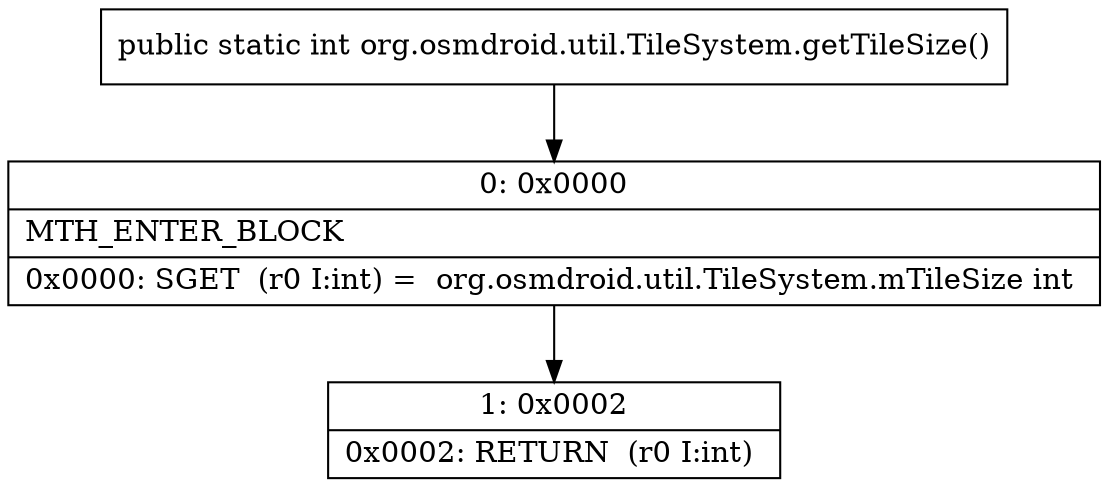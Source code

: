 digraph "CFG fororg.osmdroid.util.TileSystem.getTileSize()I" {
Node_0 [shape=record,label="{0\:\ 0x0000|MTH_ENTER_BLOCK\l|0x0000: SGET  (r0 I:int) =  org.osmdroid.util.TileSystem.mTileSize int \l}"];
Node_1 [shape=record,label="{1\:\ 0x0002|0x0002: RETURN  (r0 I:int) \l}"];
MethodNode[shape=record,label="{public static int org.osmdroid.util.TileSystem.getTileSize() }"];
MethodNode -> Node_0;
Node_0 -> Node_1;
}

